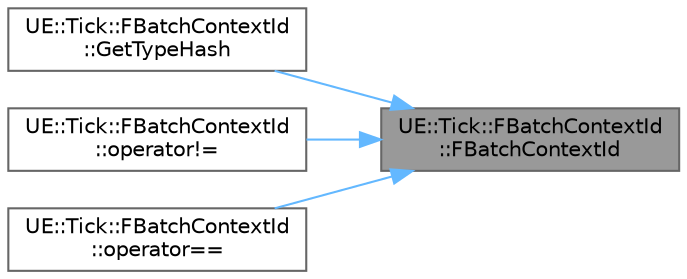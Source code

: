 digraph "UE::Tick::FBatchContextId::FBatchContextId"
{
 // INTERACTIVE_SVG=YES
 // LATEX_PDF_SIZE
  bgcolor="transparent";
  edge [fontname=Helvetica,fontsize=10,labelfontname=Helvetica,labelfontsize=10];
  node [fontname=Helvetica,fontsize=10,shape=box,height=0.2,width=0.4];
  rankdir="RL";
  Node1 [id="Node000001",label="UE::Tick::FBatchContextId\l::FBatchContextId",height=0.2,width=0.4,color="gray40", fillcolor="grey60", style="filled", fontcolor="black",tooltip="Construct an invalid batch."];
  Node1 -> Node2 [id="edge1_Node000001_Node000002",dir="back",color="steelblue1",style="solid",tooltip=" "];
  Node2 [id="Node000002",label="UE::Tick::FBatchContextId\l::GetTypeHash",height=0.2,width=0.4,color="grey40", fillcolor="white", style="filled",URL="$d7/d6c/structUE_1_1Tick_1_1FBatchContextId.html#ac0b3d1ef915a28e46c7c76f5c9e3bbd8",tooltip=" "];
  Node1 -> Node3 [id="edge2_Node000001_Node000003",dir="back",color="steelblue1",style="solid",tooltip=" "];
  Node3 [id="Node000003",label="UE::Tick::FBatchContextId\l::operator!=",height=0.2,width=0.4,color="grey40", fillcolor="white", style="filled",URL="$d7/d6c/structUE_1_1Tick_1_1FBatchContextId.html#aa4276fd59ed4a93c6e51158d863bd44f",tooltip=" "];
  Node1 -> Node4 [id="edge3_Node000001_Node000004",dir="back",color="steelblue1",style="solid",tooltip=" "];
  Node4 [id="Node000004",label="UE::Tick::FBatchContextId\l::operator==",height=0.2,width=0.4,color="grey40", fillcolor="white", style="filled",URL="$d7/d6c/structUE_1_1Tick_1_1FBatchContextId.html#ab90f39930d5b492d82ceae8d3d1db270",tooltip=" "];
}
